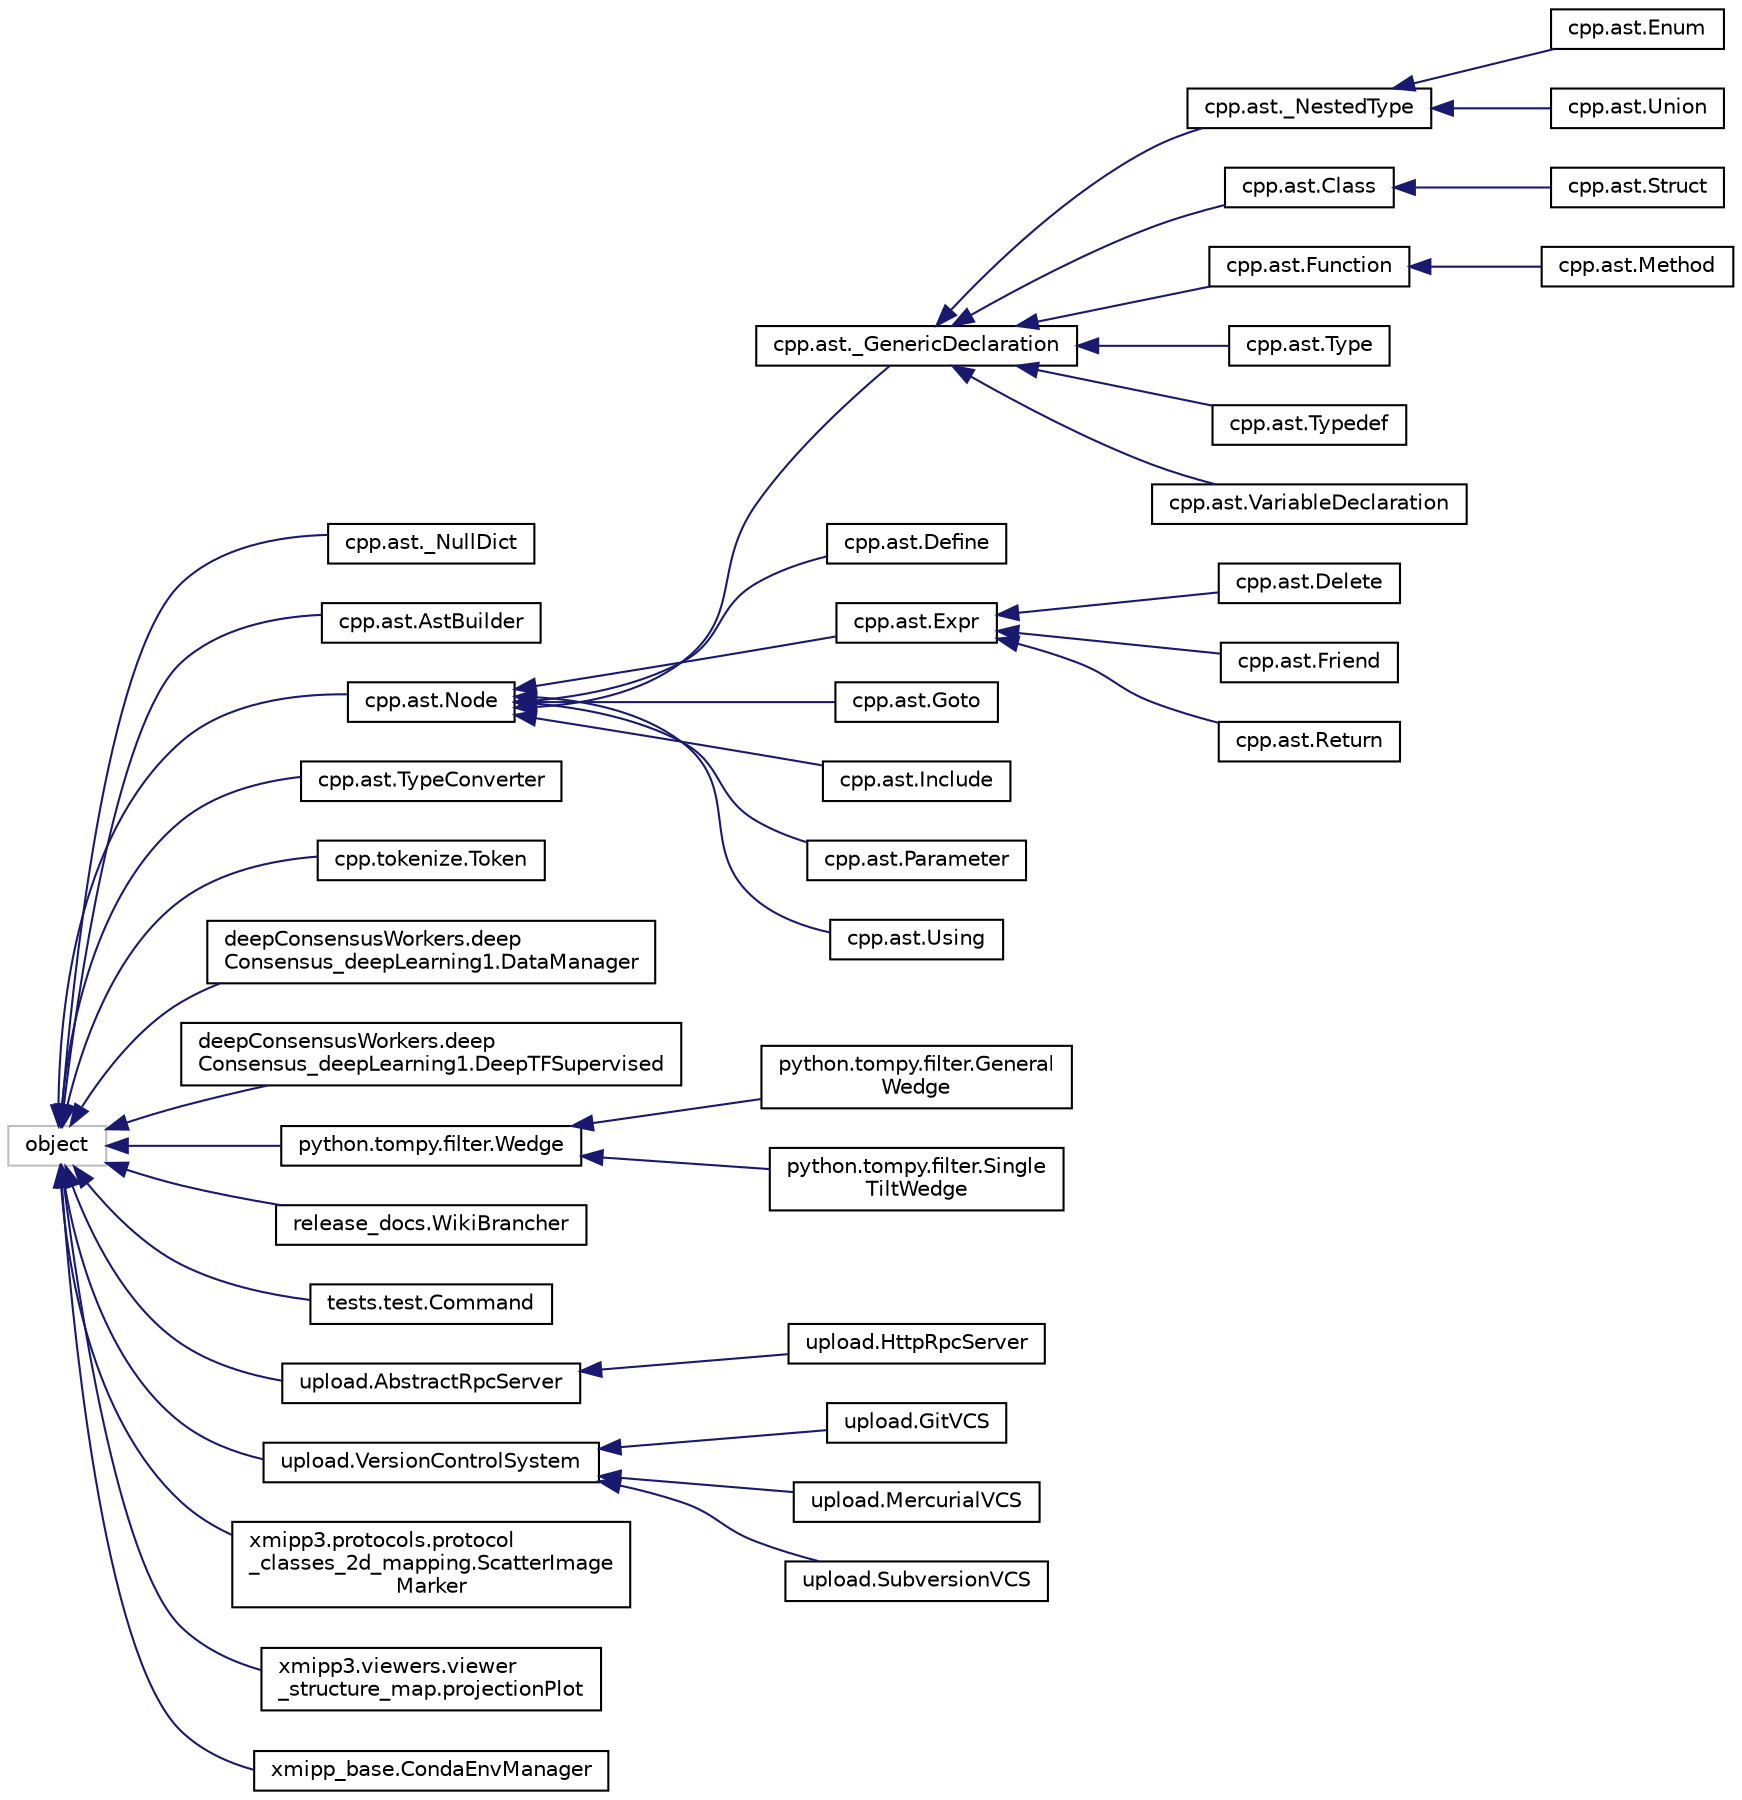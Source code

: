 digraph "Graphical Class Hierarchy"
{
  edge [fontname="Helvetica",fontsize="10",labelfontname="Helvetica",labelfontsize="10"];
  node [fontname="Helvetica",fontsize="10",shape=record];
  rankdir="LR";
  Node461 [label="object",height=0.2,width=0.4,color="grey75", fillcolor="white", style="filled"];
  Node461 -> Node0 [dir="back",color="midnightblue",fontsize="10",style="solid",fontname="Helvetica"];
  Node0 [label="cpp.ast._NullDict",height=0.2,width=0.4,color="black", fillcolor="white", style="filled",URL="$classcpp_1_1ast_1_1__NullDict.html"];
  Node461 -> Node463 [dir="back",color="midnightblue",fontsize="10",style="solid",fontname="Helvetica"];
  Node463 [label="cpp.ast.AstBuilder",height=0.2,width=0.4,color="black", fillcolor="white", style="filled",URL="$classcpp_1_1ast_1_1AstBuilder.html"];
  Node461 -> Node464 [dir="back",color="midnightblue",fontsize="10",style="solid",fontname="Helvetica"];
  Node464 [label="cpp.ast.Node",height=0.2,width=0.4,color="black", fillcolor="white", style="filled",URL="$classcpp_1_1ast_1_1Node.html"];
  Node464 -> Node465 [dir="back",color="midnightblue",fontsize="10",style="solid",fontname="Helvetica"];
  Node465 [label="cpp.ast._GenericDeclaration",height=0.2,width=0.4,color="black", fillcolor="white", style="filled",URL="$classcpp_1_1ast_1_1__GenericDeclaration.html"];
  Node465 -> Node466 [dir="back",color="midnightblue",fontsize="10",style="solid",fontname="Helvetica"];
  Node466 [label="cpp.ast._NestedType",height=0.2,width=0.4,color="black", fillcolor="white", style="filled",URL="$classcpp_1_1ast_1_1__NestedType.html"];
  Node466 -> Node467 [dir="back",color="midnightblue",fontsize="10",style="solid",fontname="Helvetica"];
  Node467 [label="cpp.ast.Enum",height=0.2,width=0.4,color="black", fillcolor="white", style="filled",URL="$classcpp_1_1ast_1_1Enum.html"];
  Node466 -> Node468 [dir="back",color="midnightblue",fontsize="10",style="solid",fontname="Helvetica"];
  Node468 [label="cpp.ast.Union",height=0.2,width=0.4,color="black", fillcolor="white", style="filled",URL="$classcpp_1_1ast_1_1Union.html"];
  Node465 -> Node469 [dir="back",color="midnightblue",fontsize="10",style="solid",fontname="Helvetica"];
  Node469 [label="cpp.ast.Class",height=0.2,width=0.4,color="black", fillcolor="white", style="filled",URL="$classcpp_1_1ast_1_1Class.html"];
  Node469 -> Node470 [dir="back",color="midnightblue",fontsize="10",style="solid",fontname="Helvetica"];
  Node470 [label="cpp.ast.Struct",height=0.2,width=0.4,color="black", fillcolor="white", style="filled",URL="$classcpp_1_1ast_1_1Struct.html"];
  Node465 -> Node471 [dir="back",color="midnightblue",fontsize="10",style="solid",fontname="Helvetica"];
  Node471 [label="cpp.ast.Function",height=0.2,width=0.4,color="black", fillcolor="white", style="filled",URL="$classcpp_1_1ast_1_1Function.html"];
  Node471 -> Node472 [dir="back",color="midnightblue",fontsize="10",style="solid",fontname="Helvetica"];
  Node472 [label="cpp.ast.Method",height=0.2,width=0.4,color="black", fillcolor="white", style="filled",URL="$classcpp_1_1ast_1_1Method.html"];
  Node465 -> Node473 [dir="back",color="midnightblue",fontsize="10",style="solid",fontname="Helvetica"];
  Node473 [label="cpp.ast.Type",height=0.2,width=0.4,color="black", fillcolor="white", style="filled",URL="$classcpp_1_1ast_1_1Type.html"];
  Node465 -> Node474 [dir="back",color="midnightblue",fontsize="10",style="solid",fontname="Helvetica"];
  Node474 [label="cpp.ast.Typedef",height=0.2,width=0.4,color="black", fillcolor="white", style="filled",URL="$classcpp_1_1ast_1_1Typedef.html"];
  Node465 -> Node475 [dir="back",color="midnightblue",fontsize="10",style="solid",fontname="Helvetica"];
  Node475 [label="cpp.ast.VariableDeclaration",height=0.2,width=0.4,color="black", fillcolor="white", style="filled",URL="$classcpp_1_1ast_1_1VariableDeclaration.html"];
  Node464 -> Node476 [dir="back",color="midnightblue",fontsize="10",style="solid",fontname="Helvetica"];
  Node476 [label="cpp.ast.Define",height=0.2,width=0.4,color="black", fillcolor="white", style="filled",URL="$classcpp_1_1ast_1_1Define.html"];
  Node464 -> Node477 [dir="back",color="midnightblue",fontsize="10",style="solid",fontname="Helvetica"];
  Node477 [label="cpp.ast.Expr",height=0.2,width=0.4,color="black", fillcolor="white", style="filled",URL="$classcpp_1_1ast_1_1Expr.html"];
  Node477 -> Node478 [dir="back",color="midnightblue",fontsize="10",style="solid",fontname="Helvetica"];
  Node478 [label="cpp.ast.Delete",height=0.2,width=0.4,color="black", fillcolor="white", style="filled",URL="$classcpp_1_1ast_1_1Delete.html"];
  Node477 -> Node479 [dir="back",color="midnightblue",fontsize="10",style="solid",fontname="Helvetica"];
  Node479 [label="cpp.ast.Friend",height=0.2,width=0.4,color="black", fillcolor="white", style="filled",URL="$classcpp_1_1ast_1_1Friend.html"];
  Node477 -> Node480 [dir="back",color="midnightblue",fontsize="10",style="solid",fontname="Helvetica"];
  Node480 [label="cpp.ast.Return",height=0.2,width=0.4,color="black", fillcolor="white", style="filled",URL="$classcpp_1_1ast_1_1Return.html"];
  Node464 -> Node481 [dir="back",color="midnightblue",fontsize="10",style="solid",fontname="Helvetica"];
  Node481 [label="cpp.ast.Goto",height=0.2,width=0.4,color="black", fillcolor="white", style="filled",URL="$classcpp_1_1ast_1_1Goto.html"];
  Node464 -> Node482 [dir="back",color="midnightblue",fontsize="10",style="solid",fontname="Helvetica"];
  Node482 [label="cpp.ast.Include",height=0.2,width=0.4,color="black", fillcolor="white", style="filled",URL="$classcpp_1_1ast_1_1Include.html"];
  Node464 -> Node483 [dir="back",color="midnightblue",fontsize="10",style="solid",fontname="Helvetica"];
  Node483 [label="cpp.ast.Parameter",height=0.2,width=0.4,color="black", fillcolor="white", style="filled",URL="$classcpp_1_1ast_1_1Parameter.html"];
  Node464 -> Node484 [dir="back",color="midnightblue",fontsize="10",style="solid",fontname="Helvetica"];
  Node484 [label="cpp.ast.Using",height=0.2,width=0.4,color="black", fillcolor="white", style="filled",URL="$classcpp_1_1ast_1_1Using.html"];
  Node461 -> Node485 [dir="back",color="midnightblue",fontsize="10",style="solid",fontname="Helvetica"];
  Node485 [label="cpp.ast.TypeConverter",height=0.2,width=0.4,color="black", fillcolor="white", style="filled",URL="$classcpp_1_1ast_1_1TypeConverter.html"];
  Node461 -> Node486 [dir="back",color="midnightblue",fontsize="10",style="solid",fontname="Helvetica"];
  Node486 [label="cpp.tokenize.Token",height=0.2,width=0.4,color="black", fillcolor="white", style="filled",URL="$classcpp_1_1tokenize_1_1Token.html"];
  Node461 -> Node487 [dir="back",color="midnightblue",fontsize="10",style="solid",fontname="Helvetica"];
  Node487 [label="deepConsensusWorkers.deep\lConsensus_deepLearning1.DataManager",height=0.2,width=0.4,color="black", fillcolor="white", style="filled",URL="$classdeepConsensusWorkers_1_1deepConsensus__deepLearning1_1_1DataManager.html"];
  Node461 -> Node488 [dir="back",color="midnightblue",fontsize="10",style="solid",fontname="Helvetica"];
  Node488 [label="deepConsensusWorkers.deep\lConsensus_deepLearning1.DeepTFSupervised",height=0.2,width=0.4,color="black", fillcolor="white", style="filled",URL="$classdeepConsensusWorkers_1_1deepConsensus__deepLearning1_1_1DeepTFSupervised.html"];
  Node461 -> Node489 [dir="back",color="midnightblue",fontsize="10",style="solid",fontname="Helvetica"];
  Node489 [label="python.tompy.filter.Wedge",height=0.2,width=0.4,color="black", fillcolor="white", style="filled",URL="$classpython_1_1tompy_1_1filter_1_1Wedge.html"];
  Node489 -> Node490 [dir="back",color="midnightblue",fontsize="10",style="solid",fontname="Helvetica"];
  Node490 [label="python.tompy.filter.General\lWedge",height=0.2,width=0.4,color="black", fillcolor="white", style="filled",URL="$classpython_1_1tompy_1_1filter_1_1GeneralWedge.html"];
  Node489 -> Node491 [dir="back",color="midnightblue",fontsize="10",style="solid",fontname="Helvetica"];
  Node491 [label="python.tompy.filter.Single\lTiltWedge",height=0.2,width=0.4,color="black", fillcolor="white", style="filled",URL="$classpython_1_1tompy_1_1filter_1_1SingleTiltWedge.html"];
  Node461 -> Node492 [dir="back",color="midnightblue",fontsize="10",style="solid",fontname="Helvetica"];
  Node492 [label="release_docs.WikiBrancher",height=0.2,width=0.4,color="black", fillcolor="white", style="filled",URL="$classrelease__docs_1_1WikiBrancher.html"];
  Node461 -> Node493 [dir="back",color="midnightblue",fontsize="10",style="solid",fontname="Helvetica"];
  Node493 [label="tests.test.Command",height=0.2,width=0.4,color="black", fillcolor="white", style="filled",URL="$classtests_1_1test_1_1Command.html"];
  Node461 -> Node494 [dir="back",color="midnightblue",fontsize="10",style="solid",fontname="Helvetica"];
  Node494 [label="upload.AbstractRpcServer",height=0.2,width=0.4,color="black", fillcolor="white", style="filled",URL="$classupload_1_1AbstractRpcServer.html"];
  Node494 -> Node495 [dir="back",color="midnightblue",fontsize="10",style="solid",fontname="Helvetica"];
  Node495 [label="upload.HttpRpcServer",height=0.2,width=0.4,color="black", fillcolor="white", style="filled",URL="$classupload_1_1HttpRpcServer.html",tooltip="elif e.code >= 500 and e.code < 600: Server Error - try again."];
  Node461 -> Node496 [dir="back",color="midnightblue",fontsize="10",style="solid",fontname="Helvetica"];
  Node496 [label="upload.VersionControlSystem",height=0.2,width=0.4,color="black", fillcolor="white", style="filled",URL="$classupload_1_1VersionControlSystem.html"];
  Node496 -> Node497 [dir="back",color="midnightblue",fontsize="10",style="solid",fontname="Helvetica"];
  Node497 [label="upload.GitVCS",height=0.2,width=0.4,color="black", fillcolor="white", style="filled",URL="$classupload_1_1GitVCS.html"];
  Node496 -> Node498 [dir="back",color="midnightblue",fontsize="10",style="solid",fontname="Helvetica"];
  Node498 [label="upload.MercurialVCS",height=0.2,width=0.4,color="black", fillcolor="white", style="filled",URL="$classupload_1_1MercurialVCS.html"];
  Node496 -> Node499 [dir="back",color="midnightblue",fontsize="10",style="solid",fontname="Helvetica"];
  Node499 [label="upload.SubversionVCS",height=0.2,width=0.4,color="black", fillcolor="white", style="filled",URL="$classupload_1_1SubversionVCS.html"];
  Node461 -> Node500 [dir="back",color="midnightblue",fontsize="10",style="solid",fontname="Helvetica"];
  Node500 [label="xmipp3.protocols.protocol\l_classes_2d_mapping.ScatterImage\lMarker",height=0.2,width=0.4,color="black", fillcolor="white", style="filled",URL="$classxmipp3_1_1protocols_1_1protocol__classes__2d__mapping_1_1ScatterImageMarker.html"];
  Node461 -> Node501 [dir="back",color="midnightblue",fontsize="10",style="solid",fontname="Helvetica"];
  Node501 [label="xmipp3.viewers.viewer\l_structure_map.projectionPlot",height=0.2,width=0.4,color="black", fillcolor="white", style="filled",URL="$classxmipp3_1_1viewers_1_1viewer__structure__map_1_1projectionPlot.html"];
  Node461 -> Node502 [dir="back",color="midnightblue",fontsize="10",style="solid",fontname="Helvetica"];
  Node502 [label="xmipp_base.CondaEnvManager",height=0.2,width=0.4,color="black", fillcolor="white", style="filled",URL="$classxmipp__base_1_1CondaEnvManager.html"];
}

